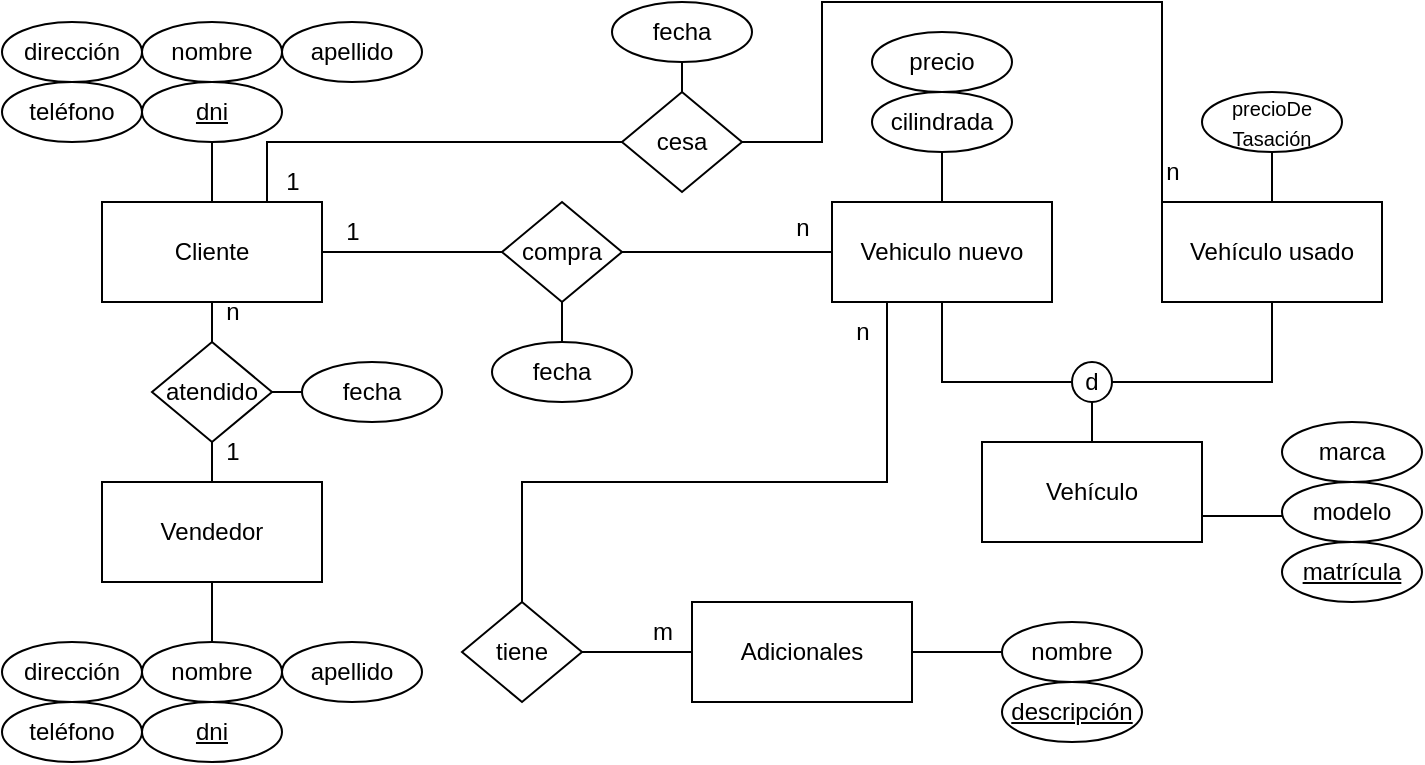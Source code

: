 <mxfile version="28.2.1">
  <diagram id="R2lEEEUBdFMjLlhIrx00" name="Page-1">
    <mxGraphModel dx="815" dy="456" grid="1" gridSize="10" guides="1" tooltips="1" connect="1" arrows="1" fold="1" page="1" pageScale="1" pageWidth="850" pageHeight="1100" math="0" shadow="0" extFonts="Permanent Marker^https://fonts.googleapis.com/css?family=Permanent+Marker">
      <root>
        <mxCell id="0" />
        <mxCell id="1" parent="0" />
        <mxCell id="4cM1UkZCm5Ez6TQwr9Vs-248" style="edgeStyle=orthogonalEdgeStyle;rounded=0;orthogonalLoop=1;jettySize=auto;html=1;exitX=0.5;exitY=0;exitDx=0;exitDy=0;entryX=0.5;entryY=1;entryDx=0;entryDy=0;endArrow=none;endFill=0;" edge="1" parent="1" source="XrPNCrt0sU9ygLMACBDO-1" target="XrPNCrt0sU9ygLMACBDO-73">
          <mxGeometry relative="1" as="geometry">
            <mxPoint x="115" y="110" as="targetPoint" />
          </mxGeometry>
        </mxCell>
        <mxCell id="4cM1UkZCm5Ez6TQwr9Vs-249" style="edgeStyle=orthogonalEdgeStyle;rounded=0;orthogonalLoop=1;jettySize=auto;html=1;exitX=1;exitY=0.5;exitDx=0;exitDy=0;endArrow=none;endFill=0;entryX=0;entryY=0.5;entryDx=0;entryDy=0;" edge="1" parent="1" source="XrPNCrt0sU9ygLMACBDO-1" target="4cM1UkZCm5Ez6TQwr9Vs-250">
          <mxGeometry relative="1" as="geometry">
            <mxPoint x="270" y="144.857" as="targetPoint" />
          </mxGeometry>
        </mxCell>
        <mxCell id="4cM1UkZCm5Ez6TQwr9Vs-296" style="edgeStyle=orthogonalEdgeStyle;rounded=0;orthogonalLoop=1;jettySize=auto;html=1;exitX=0.5;exitY=1;exitDx=0;exitDy=0;entryX=0.5;entryY=0;entryDx=0;entryDy=0;endArrow=none;endFill=0;" edge="1" parent="1" source="XrPNCrt0sU9ygLMACBDO-1" target="4cM1UkZCm5Ez6TQwr9Vs-294">
          <mxGeometry relative="1" as="geometry" />
        </mxCell>
        <mxCell id="XrPNCrt0sU9ygLMACBDO-1" value="Cliente" style="rounded=0;whiteSpace=wrap;html=1;" parent="1" vertex="1">
          <mxGeometry x="60" y="120" width="110" height="50" as="geometry" />
        </mxCell>
        <mxCell id="XrPNCrt0sU9ygLMACBDO-73" value="&lt;u&gt;dni&lt;/u&gt;" style="ellipse;whiteSpace=wrap;html=1;" parent="1" vertex="1">
          <mxGeometry x="80" y="60" width="70" height="30" as="geometry" />
        </mxCell>
        <mxCell id="4cM1UkZCm5Ez6TQwr9Vs-129" value="nombre" style="ellipse;whiteSpace=wrap;html=1;" vertex="1" parent="1">
          <mxGeometry x="80" y="30" width="70" height="30" as="geometry" />
        </mxCell>
        <mxCell id="4cM1UkZCm5Ez6TQwr9Vs-130" value="apellido" style="ellipse;whiteSpace=wrap;html=1;" vertex="1" parent="1">
          <mxGeometry x="150" y="30" width="70" height="30" as="geometry" />
        </mxCell>
        <mxCell id="4cM1UkZCm5Ez6TQwr9Vs-272" style="edgeStyle=orthogonalEdgeStyle;rounded=0;orthogonalLoop=1;jettySize=auto;html=1;exitX=1;exitY=0.5;exitDx=0;exitDy=0;entryX=0;entryY=0.5;entryDx=0;entryDy=0;endArrow=none;endFill=0;" edge="1" parent="1" source="4cM1UkZCm5Ez6TQwr9Vs-250" target="4cM1UkZCm5Ez6TQwr9Vs-254">
          <mxGeometry relative="1" as="geometry" />
        </mxCell>
        <mxCell id="4cM1UkZCm5Ez6TQwr9Vs-313" style="edgeStyle=orthogonalEdgeStyle;rounded=0;orthogonalLoop=1;jettySize=auto;html=1;exitX=0.5;exitY=1;exitDx=0;exitDy=0;entryX=0.5;entryY=0;entryDx=0;entryDy=0;endArrow=none;endFill=0;" edge="1" parent="1" source="4cM1UkZCm5Ez6TQwr9Vs-250" target="4cM1UkZCm5Ez6TQwr9Vs-312">
          <mxGeometry relative="1" as="geometry" />
        </mxCell>
        <mxCell id="4cM1UkZCm5Ez6TQwr9Vs-250" value="compra" style="rhombus;whiteSpace=wrap;html=1;" vertex="1" parent="1">
          <mxGeometry x="260" y="120" width="60" height="50" as="geometry" />
        </mxCell>
        <mxCell id="4cM1UkZCm5Ez6TQwr9Vs-251" value="dirección" style="ellipse;whiteSpace=wrap;html=1;" vertex="1" parent="1">
          <mxGeometry x="10" y="30" width="70" height="30" as="geometry" />
        </mxCell>
        <mxCell id="4cM1UkZCm5Ez6TQwr9Vs-252" value="teléfono" style="ellipse;whiteSpace=wrap;html=1;" vertex="1" parent="1">
          <mxGeometry x="10" y="60" width="70" height="30" as="geometry" />
        </mxCell>
        <mxCell id="4cM1UkZCm5Ez6TQwr9Vs-261" style="edgeStyle=orthogonalEdgeStyle;rounded=0;orthogonalLoop=1;jettySize=auto;html=1;entryX=0;entryY=0.5;entryDx=0;entryDy=0;endArrow=none;endFill=0;" edge="1" parent="1" source="4cM1UkZCm5Ez6TQwr9Vs-253" target="4cM1UkZCm5Ez6TQwr9Vs-258">
          <mxGeometry relative="1" as="geometry">
            <Array as="points">
              <mxPoint x="710" y="277" />
            </Array>
          </mxGeometry>
        </mxCell>
        <mxCell id="4cM1UkZCm5Ez6TQwr9Vs-266" style="edgeStyle=orthogonalEdgeStyle;rounded=0;orthogonalLoop=1;jettySize=auto;html=1;entryX=0.5;entryY=1;entryDx=0;entryDy=0;endArrow=none;endFill=0;" edge="1" parent="1" source="4cM1UkZCm5Ez6TQwr9Vs-269" target="4cM1UkZCm5Ez6TQwr9Vs-254">
          <mxGeometry relative="1" as="geometry" />
        </mxCell>
        <mxCell id="4cM1UkZCm5Ez6TQwr9Vs-267" style="edgeStyle=orthogonalEdgeStyle;rounded=0;orthogonalLoop=1;jettySize=auto;html=1;exitX=1;exitY=0.5;exitDx=0;exitDy=0;entryX=0.5;entryY=1;entryDx=0;entryDy=0;endArrow=none;endFill=0;" edge="1" parent="1" source="4cM1UkZCm5Ez6TQwr9Vs-269" target="4cM1UkZCm5Ez6TQwr9Vs-256">
          <mxGeometry relative="1" as="geometry" />
        </mxCell>
        <mxCell id="4cM1UkZCm5Ez6TQwr9Vs-253" value="Vehículo" style="rounded=0;whiteSpace=wrap;html=1;" vertex="1" parent="1">
          <mxGeometry x="500" y="240" width="110" height="50" as="geometry" />
        </mxCell>
        <mxCell id="4cM1UkZCm5Ez6TQwr9Vs-262" style="edgeStyle=orthogonalEdgeStyle;rounded=0;orthogonalLoop=1;jettySize=auto;html=1;exitX=0.5;exitY=0;exitDx=0;exitDy=0;entryX=0.5;entryY=1;entryDx=0;entryDy=0;endArrow=none;endFill=0;" edge="1" parent="1" source="4cM1UkZCm5Ez6TQwr9Vs-254" target="4cM1UkZCm5Ez6TQwr9Vs-259">
          <mxGeometry relative="1" as="geometry" />
        </mxCell>
        <mxCell id="4cM1UkZCm5Ez6TQwr9Vs-276" style="edgeStyle=orthogonalEdgeStyle;rounded=0;orthogonalLoop=1;jettySize=auto;html=1;exitX=0.25;exitY=1;exitDx=0;exitDy=0;endArrow=none;endFill=0;entryX=0.5;entryY=0;entryDx=0;entryDy=0;" edge="1" parent="1" source="4cM1UkZCm5Ez6TQwr9Vs-254" target="4cM1UkZCm5Ez6TQwr9Vs-277">
          <mxGeometry relative="1" as="geometry">
            <mxPoint x="290" y="260" as="targetPoint" />
            <Array as="points">
              <mxPoint x="452" y="260" />
              <mxPoint x="270" y="260" />
            </Array>
          </mxGeometry>
        </mxCell>
        <mxCell id="4cM1UkZCm5Ez6TQwr9Vs-254" value="Vehiculo nuevo" style="rounded=0;whiteSpace=wrap;html=1;" vertex="1" parent="1">
          <mxGeometry x="425" y="120" width="110" height="50" as="geometry" />
        </mxCell>
        <mxCell id="4cM1UkZCm5Ez6TQwr9Vs-265" style="edgeStyle=orthogonalEdgeStyle;rounded=0;orthogonalLoop=1;jettySize=auto;html=1;exitX=0.5;exitY=0;exitDx=0;exitDy=0;entryX=0.5;entryY=1;entryDx=0;entryDy=0;endArrow=none;endFill=0;" edge="1" parent="1" source="4cM1UkZCm5Ez6TQwr9Vs-256" target="4cM1UkZCm5Ez6TQwr9Vs-264">
          <mxGeometry relative="1" as="geometry">
            <mxPoint x="645" y="95" as="targetPoint" />
          </mxGeometry>
        </mxCell>
        <mxCell id="4cM1UkZCm5Ez6TQwr9Vs-256" value="Vehículo usado" style="rounded=0;whiteSpace=wrap;html=1;" vertex="1" parent="1">
          <mxGeometry x="590" y="120" width="110" height="50" as="geometry" />
        </mxCell>
        <mxCell id="4cM1UkZCm5Ez6TQwr9Vs-257" value="marca" style="ellipse;whiteSpace=wrap;html=1;" vertex="1" parent="1">
          <mxGeometry x="650" y="230" width="70" height="30" as="geometry" />
        </mxCell>
        <mxCell id="4cM1UkZCm5Ez6TQwr9Vs-258" value="modelo" style="ellipse;whiteSpace=wrap;html=1;" vertex="1" parent="1">
          <mxGeometry x="650" y="260" width="70" height="30" as="geometry" />
        </mxCell>
        <mxCell id="4cM1UkZCm5Ez6TQwr9Vs-259" value="cilindrada" style="ellipse;whiteSpace=wrap;html=1;" vertex="1" parent="1">
          <mxGeometry x="445" y="65" width="70" height="30" as="geometry" />
        </mxCell>
        <mxCell id="4cM1UkZCm5Ez6TQwr9Vs-260" value="precio" style="ellipse;whiteSpace=wrap;html=1;" vertex="1" parent="1">
          <mxGeometry x="445" y="35" width="70" height="30" as="geometry" />
        </mxCell>
        <mxCell id="4cM1UkZCm5Ez6TQwr9Vs-264" value="&lt;div&gt;&lt;font style=&quot;font-size: 10px;&quot;&gt;precioDe&lt;/font&gt;&lt;/div&gt;&lt;div&gt;&lt;font style=&quot;font-size: 10px;&quot;&gt;Tasación&lt;/font&gt;&lt;/div&gt;" style="ellipse;whiteSpace=wrap;html=1;" vertex="1" parent="1">
          <mxGeometry x="610" y="65" width="70" height="30" as="geometry" />
        </mxCell>
        <mxCell id="4cM1UkZCm5Ez6TQwr9Vs-271" value="" style="edgeStyle=orthogonalEdgeStyle;rounded=0;orthogonalLoop=1;jettySize=auto;html=1;exitX=0.5;exitY=0;exitDx=0;exitDy=0;entryX=0.5;entryY=1;entryDx=0;entryDy=0;endArrow=none;endFill=0;" edge="1" parent="1" source="4cM1UkZCm5Ez6TQwr9Vs-253" target="4cM1UkZCm5Ez6TQwr9Vs-269">
          <mxGeometry relative="1" as="geometry">
            <mxPoint x="555" y="240" as="sourcePoint" />
            <mxPoint x="480" y="170" as="targetPoint" />
          </mxGeometry>
        </mxCell>
        <mxCell id="4cM1UkZCm5Ez6TQwr9Vs-269" value="d" style="ellipse;whiteSpace=wrap;html=1;aspect=fixed;" vertex="1" parent="1">
          <mxGeometry x="545" y="200" width="20" height="20" as="geometry" />
        </mxCell>
        <mxCell id="4cM1UkZCm5Ez6TQwr9Vs-274" value="1" style="text;html=1;align=center;verticalAlign=middle;resizable=0;points=[];autosize=1;strokeColor=none;fillColor=none;" vertex="1" parent="1">
          <mxGeometry x="170" y="120" width="30" height="30" as="geometry" />
        </mxCell>
        <mxCell id="4cM1UkZCm5Ez6TQwr9Vs-275" value="n" style="text;html=1;align=center;verticalAlign=middle;resizable=0;points=[];autosize=1;strokeColor=none;fillColor=none;" vertex="1" parent="1">
          <mxGeometry x="395" y="118" width="30" height="30" as="geometry" />
        </mxCell>
        <mxCell id="4cM1UkZCm5Ez6TQwr9Vs-279" style="edgeStyle=orthogonalEdgeStyle;rounded=0;orthogonalLoop=1;jettySize=auto;html=1;entryX=0;entryY=0.5;entryDx=0;entryDy=0;endArrow=none;endFill=0;" edge="1" parent="1" source="4cM1UkZCm5Ez6TQwr9Vs-277" target="4cM1UkZCm5Ez6TQwr9Vs-278">
          <mxGeometry relative="1" as="geometry" />
        </mxCell>
        <mxCell id="4cM1UkZCm5Ez6TQwr9Vs-277" value="tiene" style="rhombus;whiteSpace=wrap;html=1;" vertex="1" parent="1">
          <mxGeometry x="240" y="320" width="60" height="50" as="geometry" />
        </mxCell>
        <mxCell id="4cM1UkZCm5Ez6TQwr9Vs-284" style="edgeStyle=orthogonalEdgeStyle;rounded=0;orthogonalLoop=1;jettySize=auto;html=1;exitX=1;exitY=0.5;exitDx=0;exitDy=0;entryX=0;entryY=0.5;entryDx=0;entryDy=0;endArrow=none;endFill=0;" edge="1" parent="1" source="4cM1UkZCm5Ez6TQwr9Vs-278" target="4cM1UkZCm5Ez6TQwr9Vs-282">
          <mxGeometry relative="1" as="geometry" />
        </mxCell>
        <mxCell id="4cM1UkZCm5Ez6TQwr9Vs-278" value="Adicionales" style="rounded=0;whiteSpace=wrap;html=1;" vertex="1" parent="1">
          <mxGeometry x="355" y="320" width="110" height="50" as="geometry" />
        </mxCell>
        <mxCell id="4cM1UkZCm5Ez6TQwr9Vs-280" value="n" style="text;html=1;align=center;verticalAlign=middle;resizable=0;points=[];autosize=1;strokeColor=none;fillColor=none;" vertex="1" parent="1">
          <mxGeometry x="425" y="170" width="30" height="30" as="geometry" />
        </mxCell>
        <mxCell id="4cM1UkZCm5Ez6TQwr9Vs-281" value="m" style="text;html=1;align=center;verticalAlign=middle;resizable=0;points=[];autosize=1;strokeColor=none;fillColor=none;" vertex="1" parent="1">
          <mxGeometry x="325" y="320" width="30" height="30" as="geometry" />
        </mxCell>
        <mxCell id="4cM1UkZCm5Ez6TQwr9Vs-282" value="nombre" style="ellipse;whiteSpace=wrap;html=1;" vertex="1" parent="1">
          <mxGeometry x="510" y="330" width="70" height="30" as="geometry" />
        </mxCell>
        <mxCell id="4cM1UkZCm5Ez6TQwr9Vs-283" value="&lt;u&gt;descripción&lt;/u&gt;" style="ellipse;whiteSpace=wrap;html=1;" vertex="1" parent="1">
          <mxGeometry x="510" y="360" width="70" height="30" as="geometry" />
        </mxCell>
        <mxCell id="4cM1UkZCm5Ez6TQwr9Vs-293" style="edgeStyle=orthogonalEdgeStyle;rounded=0;orthogonalLoop=1;jettySize=auto;html=1;exitX=0.5;exitY=1;exitDx=0;exitDy=0;entryX=0.5;entryY=0;entryDx=0;entryDy=0;endArrow=none;endFill=0;" edge="1" parent="1" source="4cM1UkZCm5Ez6TQwr9Vs-286" target="4cM1UkZCm5Ez6TQwr9Vs-288">
          <mxGeometry relative="1" as="geometry" />
        </mxCell>
        <mxCell id="4cM1UkZCm5Ez6TQwr9Vs-286" value="Vendedor" style="rounded=0;whiteSpace=wrap;html=1;" vertex="1" parent="1">
          <mxGeometry x="60" y="260" width="110" height="50" as="geometry" />
        </mxCell>
        <mxCell id="4cM1UkZCm5Ez6TQwr9Vs-287" value="&lt;u&gt;dni&lt;/u&gt;" style="ellipse;whiteSpace=wrap;html=1;" vertex="1" parent="1">
          <mxGeometry x="80" y="370" width="70" height="30" as="geometry" />
        </mxCell>
        <mxCell id="4cM1UkZCm5Ez6TQwr9Vs-288" value="nombre" style="ellipse;whiteSpace=wrap;html=1;" vertex="1" parent="1">
          <mxGeometry x="80" y="340" width="70" height="30" as="geometry" />
        </mxCell>
        <mxCell id="4cM1UkZCm5Ez6TQwr9Vs-289" value="apellido" style="ellipse;whiteSpace=wrap;html=1;" vertex="1" parent="1">
          <mxGeometry x="150" y="340" width="70" height="30" as="geometry" />
        </mxCell>
        <mxCell id="4cM1UkZCm5Ez6TQwr9Vs-290" value="dirección" style="ellipse;whiteSpace=wrap;html=1;" vertex="1" parent="1">
          <mxGeometry x="10" y="340" width="70" height="30" as="geometry" />
        </mxCell>
        <mxCell id="4cM1UkZCm5Ez6TQwr9Vs-291" value="teléfono" style="ellipse;whiteSpace=wrap;html=1;" vertex="1" parent="1">
          <mxGeometry x="10" y="370" width="70" height="30" as="geometry" />
        </mxCell>
        <mxCell id="4cM1UkZCm5Ez6TQwr9Vs-295" style="edgeStyle=orthogonalEdgeStyle;rounded=0;orthogonalLoop=1;jettySize=auto;html=1;exitX=0.5;exitY=1;exitDx=0;exitDy=0;entryX=0.5;entryY=0;entryDx=0;entryDy=0;endArrow=none;endFill=0;" edge="1" parent="1" source="4cM1UkZCm5Ez6TQwr9Vs-294" target="4cM1UkZCm5Ez6TQwr9Vs-286">
          <mxGeometry relative="1" as="geometry" />
        </mxCell>
        <mxCell id="4cM1UkZCm5Ez6TQwr9Vs-310" style="edgeStyle=orthogonalEdgeStyle;rounded=0;orthogonalLoop=1;jettySize=auto;html=1;exitX=1;exitY=0.5;exitDx=0;exitDy=0;endArrow=none;endFill=0;entryX=0;entryY=0.5;entryDx=0;entryDy=0;" edge="1" parent="1" source="4cM1UkZCm5Ez6TQwr9Vs-294" target="4cM1UkZCm5Ez6TQwr9Vs-311">
          <mxGeometry relative="1" as="geometry">
            <mxPoint x="170" y="214.857" as="targetPoint" />
          </mxGeometry>
        </mxCell>
        <mxCell id="4cM1UkZCm5Ez6TQwr9Vs-294" value="atendido" style="rhombus;whiteSpace=wrap;html=1;" vertex="1" parent="1">
          <mxGeometry x="85" y="190" width="60" height="50" as="geometry" />
        </mxCell>
        <mxCell id="4cM1UkZCm5Ez6TQwr9Vs-297" value="n" style="text;html=1;align=center;verticalAlign=middle;resizable=0;points=[];autosize=1;strokeColor=none;fillColor=none;" vertex="1" parent="1">
          <mxGeometry x="110" y="160" width="30" height="30" as="geometry" />
        </mxCell>
        <mxCell id="4cM1UkZCm5Ez6TQwr9Vs-298" value="1" style="text;html=1;align=center;verticalAlign=middle;resizable=0;points=[];autosize=1;strokeColor=none;fillColor=none;" vertex="1" parent="1">
          <mxGeometry x="110" y="230" width="30" height="30" as="geometry" />
        </mxCell>
        <mxCell id="4cM1UkZCm5Ez6TQwr9Vs-309" style="edgeStyle=orthogonalEdgeStyle;rounded=0;orthogonalLoop=1;jettySize=auto;html=1;exitX=0.5;exitY=0;exitDx=0;exitDy=0;entryX=0.5;entryY=1;entryDx=0;entryDy=0;endArrow=none;endFill=0;" edge="1" parent="1" source="4cM1UkZCm5Ez6TQwr9Vs-299" target="4cM1UkZCm5Ez6TQwr9Vs-308">
          <mxGeometry relative="1" as="geometry" />
        </mxCell>
        <mxCell id="4cM1UkZCm5Ez6TQwr9Vs-299" value="cesa" style="rhombus;whiteSpace=wrap;html=1;" vertex="1" parent="1">
          <mxGeometry x="320" y="65" width="60" height="50" as="geometry" />
        </mxCell>
        <mxCell id="4cM1UkZCm5Ez6TQwr9Vs-300" style="edgeStyle=orthogonalEdgeStyle;rounded=0;orthogonalLoop=1;jettySize=auto;html=1;exitX=0.75;exitY=0;exitDx=0;exitDy=0;entryX=0;entryY=0.5;entryDx=0;entryDy=0;endArrow=none;endFill=0;" edge="1" parent="1" source="XrPNCrt0sU9ygLMACBDO-1" target="4cM1UkZCm5Ez6TQwr9Vs-299">
          <mxGeometry relative="1" as="geometry">
            <Array as="points">
              <mxPoint x="142" y="90" />
            </Array>
          </mxGeometry>
        </mxCell>
        <mxCell id="4cM1UkZCm5Ez6TQwr9Vs-301" style="edgeStyle=orthogonalEdgeStyle;rounded=0;orthogonalLoop=1;jettySize=auto;html=1;exitX=1;exitY=0.5;exitDx=0;exitDy=0;entryX=0;entryY=0;entryDx=0;entryDy=0;endArrow=none;endFill=0;" edge="1" parent="1" source="4cM1UkZCm5Ez6TQwr9Vs-299" target="4cM1UkZCm5Ez6TQwr9Vs-256">
          <mxGeometry relative="1" as="geometry">
            <mxPoint x="420" y="80" as="sourcePoint" />
            <mxPoint x="600" y="110" as="targetPoint" />
            <Array as="points">
              <mxPoint x="420" y="90" />
              <mxPoint x="420" y="20" />
              <mxPoint x="590" y="20" />
            </Array>
          </mxGeometry>
        </mxCell>
        <mxCell id="4cM1UkZCm5Ez6TQwr9Vs-304" value="n" style="text;html=1;align=center;verticalAlign=middle;resizable=0;points=[];autosize=1;strokeColor=none;fillColor=none;" vertex="1" parent="1">
          <mxGeometry x="580" y="90" width="30" height="30" as="geometry" />
        </mxCell>
        <mxCell id="4cM1UkZCm5Ez6TQwr9Vs-305" value="1" style="text;html=1;align=center;verticalAlign=middle;resizable=0;points=[];autosize=1;strokeColor=none;fillColor=none;" vertex="1" parent="1">
          <mxGeometry x="140" y="95" width="30" height="30" as="geometry" />
        </mxCell>
        <mxCell id="4cM1UkZCm5Ez6TQwr9Vs-308" value="fecha" style="ellipse;whiteSpace=wrap;html=1;" vertex="1" parent="1">
          <mxGeometry x="315" y="20" width="70" height="30" as="geometry" />
        </mxCell>
        <mxCell id="4cM1UkZCm5Ez6TQwr9Vs-311" value="fecha" style="ellipse;whiteSpace=wrap;html=1;" vertex="1" parent="1">
          <mxGeometry x="160" y="200" width="70" height="30" as="geometry" />
        </mxCell>
        <mxCell id="4cM1UkZCm5Ez6TQwr9Vs-312" value="fecha" style="ellipse;whiteSpace=wrap;html=1;" vertex="1" parent="1">
          <mxGeometry x="255" y="190" width="70" height="30" as="geometry" />
        </mxCell>
        <mxCell id="4cM1UkZCm5Ez6TQwr9Vs-315" value="&lt;u&gt;matrícula&lt;/u&gt;" style="ellipse;whiteSpace=wrap;html=1;" vertex="1" parent="1">
          <mxGeometry x="650" y="290" width="70" height="30" as="geometry" />
        </mxCell>
      </root>
    </mxGraphModel>
  </diagram>
</mxfile>
